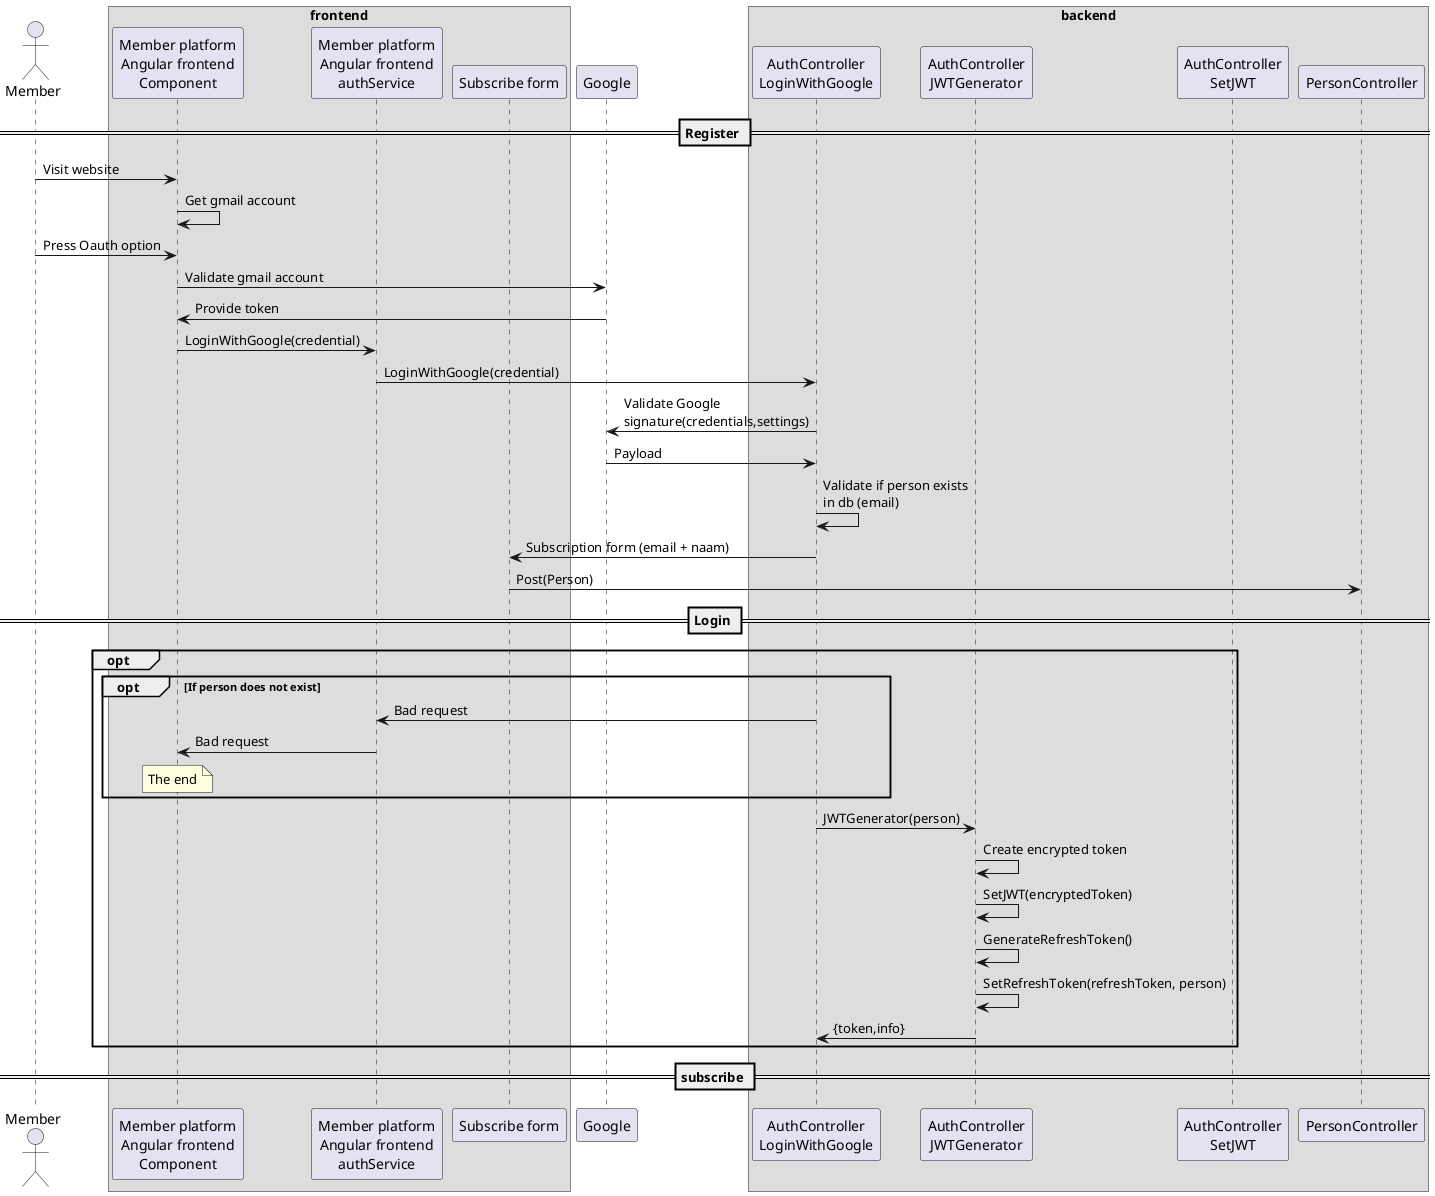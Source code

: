 @startuml
actor Member as m
box frontend
participant "Member platform\nAngular frontend\nComponent" as fec
participant "Member platform\nAngular frontend\nauthService" as fes
participant "Subscribe form" as sf
end box
participant Google as g
box backend
participant "AuthController\nLoginWithGoogle" as lwg
participant "AuthController\nJWTGenerator" as jwtg
participant "AuthController\nSetJWT" as setjwt
participant "PersonController" as pc
end box
== Register ==
m -> fec : Visit website
fec -> fec : Get gmail account
m -> fec : Press Oauth option
fec -> g : Validate gmail account
g -> fec : Provide token
fec -> fes : LoginWithGoogle(credential)
fes -> lwg : LoginWithGoogle(credential)
lwg -> g : Validate Google\nsignature(credentials,settings)
g -> lwg : Payload
lwg -> lwg : Validate if person exists\nin db (email)
lwg -> sf : Subscription form (email + naam)
sf -> pc : Post(Person)
== Login == 
   opt
    opt If person does not exist
        lwg -> fes : Bad request
        fes -> fec : Bad request
        note over fec : The end
    end
    lwg -> jwtg : JWTGenerator(person)
    jwtg -> jwtg : Create encrypted token
    jwtg -> jwtg : SetJWT(encryptedToken)
    jwtg -> jwtg : GenerateRefreshToken()
    jwtg -> jwtg : SetRefreshToken(refreshToken, person)
    jwtg -> lwg : {token,info}
end
== subscribe == 
@enduml

@startuml
actor Member as m
participant SportForm as s
participant "Contract\nController" as cc
participant "Contract\nService" as cs
participant "ContractPerson\nInvolvement\nService" as cpis
participant "Product\nAgreement\nService" as proas
participant "Price\nAgreement\nService" as prias
participant "Overview\nsubscriptions" as os
m -> s : Subscribe
note over s: sportId & personId\nis known
== Start Contract ==
s -> cc : Post Contract\n+ sportId\n+ personId
cc -> cc : Generate subscription date
cc -> cs : Create contract
== Start Contract Person Involvement ==
note over cs : roleId = member 
cs -> cpis : Post ContractPersonInvolvement(contractId,personId,roleId)
cpis -> cs : ContractPersonInvolvement created (cpi Id)
note over cs: cpi created
== Start product agreement ==
cs -> proas : Post ProductAgreement(sportId,contractId)
proas -> cs : ProductAgreement created (productAgreementId)
note over cs : ProductAgreement created
== Start price agreement ==
note over cs : statusId = submitted
cs -> prias : Post PriceAgreement(contractId,statusId)
prias -[#blue]> prias : Check if\ndiscount possible
prias -> cs : PriceAgreement created (priceAgreementId)
note over cs : PriceAgreement created
cs -> cc : Contract created (contractId)
note over cc: Contract created
== Finalize subscription ==
cc -> os : Show subscription
@enduml